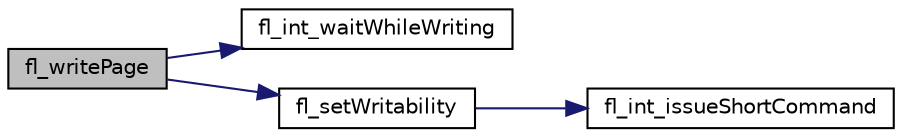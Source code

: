 digraph "fl_writePage"
{
 // INTERACTIVE_SVG=YES
  edge [fontname="Helvetica",fontsize="10",labelfontname="Helvetica",labelfontsize="10"];
  node [fontname="Helvetica",fontsize="10",shape=record];
  rankdir="LR";
  Node1 [label="fl_writePage",height=0.2,width=0.4,color="black", fillcolor="grey75", style="filled" fontcolor="black"];
  Node1 -> Node2 [color="midnightblue",fontsize="10",style="solid",fontname="Helvetica"];
  Node2 [label="fl_int_waitWhileWriting",height=0.2,width=0.4,color="black", fillcolor="white", style="filled",URL="$device__access_8h.html#a6c1bbcb51957e927bca94d3538796765"];
  Node1 -> Node3 [color="midnightblue",fontsize="10",style="solid",fontname="Helvetica"];
  Node3 [label="fl_setWritability",height=0.2,width=0.4,color="black", fillcolor="white", style="filled",URL="$flashlib_8c.html#afca05cd9d07e1a2a2bfda23a7191b1bc"];
  Node3 -> Node4 [color="midnightblue",fontsize="10",style="solid",fontname="Helvetica"];
  Node4 [label="fl_int_issueShortCommand",height=0.2,width=0.4,color="black", fillcolor="white", style="filled",URL="$device__access_8h.html#a337b2d2786247180a460fd0bab3f68b5"];
}
